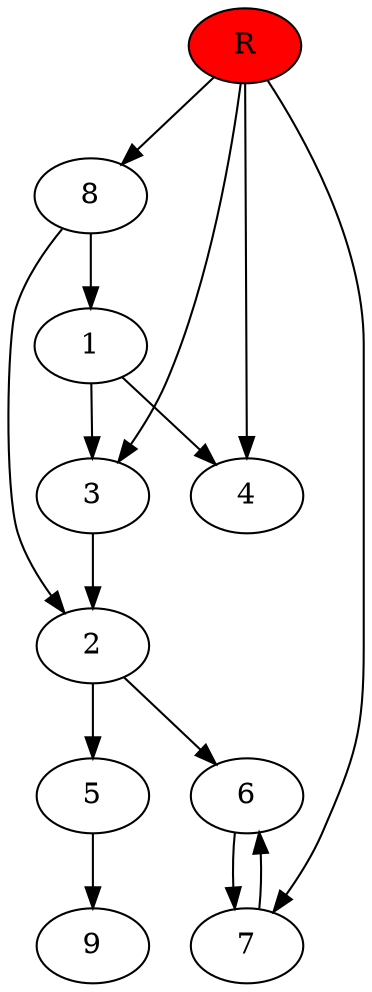 digraph prb67062 {
	1
	2
	3
	4
	5
	6
	7
	8
	R [fillcolor="#ff0000" style=filled]
	1 -> 3
	1 -> 4
	2 -> 5
	2 -> 6
	3 -> 2
	5 -> 9
	6 -> 7
	7 -> 6
	8 -> 1
	8 -> 2
	R -> 3
	R -> 4
	R -> 7
	R -> 8
}
